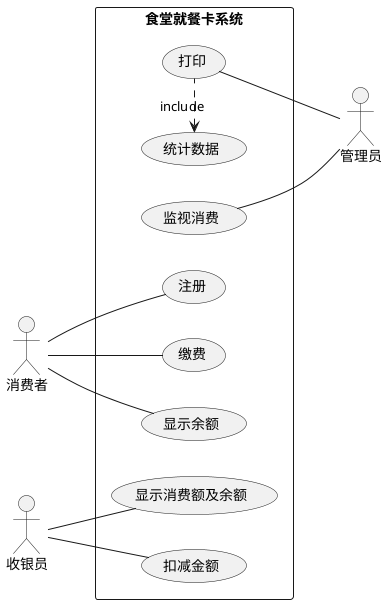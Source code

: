 @startuml
left to right direction
skinparam packageStyle rectangle
actor 消费者 as consumer
actor 收银员 as waiter
actor 管理员 as admin

rectangle 食堂就餐卡系统{

    (统计数据) <. (打印) : include
    (监视消费) --admin
    (打印)--admin

     waiter -- (显示消费额及余额)
     waiter -- (扣减金额)

     consumer --(注册)
     consumer --(缴费)
     consumer --(显示余额)

}
@enduml